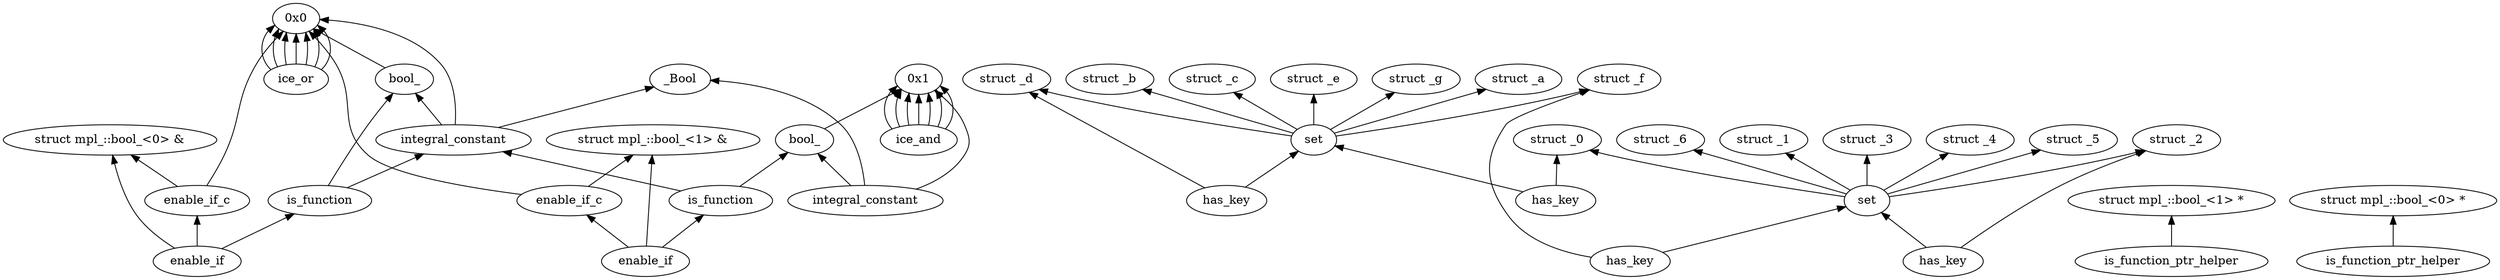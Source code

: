 digraph {
rankdir="BT";
n127217544[label="_Bool"];
n132935256[label="struct _0"];
n132935768[label="struct _1"];
n132936280[label="struct _2"];
n132936792[label="struct _3"];
n132942904[label="struct _4"];
n132943416[label="struct _5"];
n132943928[label="struct _6"];
n132944440[label="struct _a"];
n132944952[label="struct _b"];
n132945464[label="struct _c"];
n132945976[label="struct _d"];
n132946488[label="struct _e"];
n132947000[label="struct _f"];
n132947512[label="struct _g"];
n132971512[label="struct mpl_::bool_<1> &"];
n132988208[label="struct mpl_::bool_<1> *"];
n133028936[label="struct mpl_::bool_<0> &"];
n133044912[label="struct mpl_::bool_<0> *"];
n648943158[label="has_key"];
n6280279382[label="is_function"];
n6422553728[label="has_key"];
n61310464312[label="ice_and"];
n61401920576[label="enable_if_c"];
n61532655761[label="ice_or"];
n61619765199[label="enable_if_c"];
n62029914388[label="has_key"];
n62151100714[label="integral_constant"];
n62178474651[label="is_function_ptr_helper"];
n62379729312[label="has_key"];
n62410445800[label="is_function_ptr_helper"];
n62680404250[label="bool_"];
n62830950621[label="set"];
n62894750117[label="is_function"];
n62951371739[label="integral_constant"];
n63212670909[label="enable_if"];
n63386838895[label="enable_if"];
n63455941071[label="set"];
n64151904311[label="bool_"];
n81030972443[label="0x1"];
n81773484321[label="0x0"];

n648943158 -> n62830950621;
n648943158 -> n132936280;
n6280279382 -> n62680404250;
n6280279382 -> n62151100714;
n6422553728 -> n63455941071;
n6422553728 -> n132945976;
n61310464312 -> n81030972443;
n61310464312 -> n81030972443;
n61310464312 -> n81030972443;
n61310464312 -> n81030972443;
n61310464312 -> n81030972443;
n61310464312 -> n81030972443;
n61310464312 -> n81030972443;
n61401920576 -> n81773484321;
n61401920576 -> n133028936;
n61532655761 -> n81773484321;
n61532655761 -> n81773484321;
n61532655761 -> n81773484321;
n61532655761 -> n81773484321;
n61532655761 -> n81773484321;
n61532655761 -> n81773484321;
n61532655761 -> n81773484321;
n61619765199 -> n81773484321;
n61619765199 -> n132971512;
n62029914388 -> n63455941071;
n62029914388 -> n132935256;
n62151100714 -> n127217544;
n62151100714 -> n81773484321;
n62151100714 -> n64151904311;
n62178474651 -> n132988208;
n62379729312 -> n62830950621;
n62379729312 -> n132947000;
n62410445800 -> n133044912;
n62680404250 -> n81030972443;
n62830950621 -> n132935256;
n62830950621 -> n132935768;
n62830950621 -> n132936280;
n62830950621 -> n132936792;
n62830950621 -> n132942904;
n62830950621 -> n132943416;
n62830950621 -> n132943928;
n62894750117 -> n64151904311;
n62894750117 -> n62151100714;
n62951371739 -> n127217544;
n62951371739 -> n81030972443;
n62951371739 -> n62680404250;
n63212670909 -> n6280279382;
n63212670909 -> n132971512;
n63212670909 -> n61619765199;
n63386838895 -> n62894750117;
n63386838895 -> n133028936;
n63386838895 -> n61401920576;
n63455941071 -> n132944440;
n63455941071 -> n132944952;
n63455941071 -> n132945464;
n63455941071 -> n132945976;
n63455941071 -> n132946488;
n63455941071 -> n132947000;
n63455941071 -> n132947512;
n64151904311 -> n81773484321;

}
